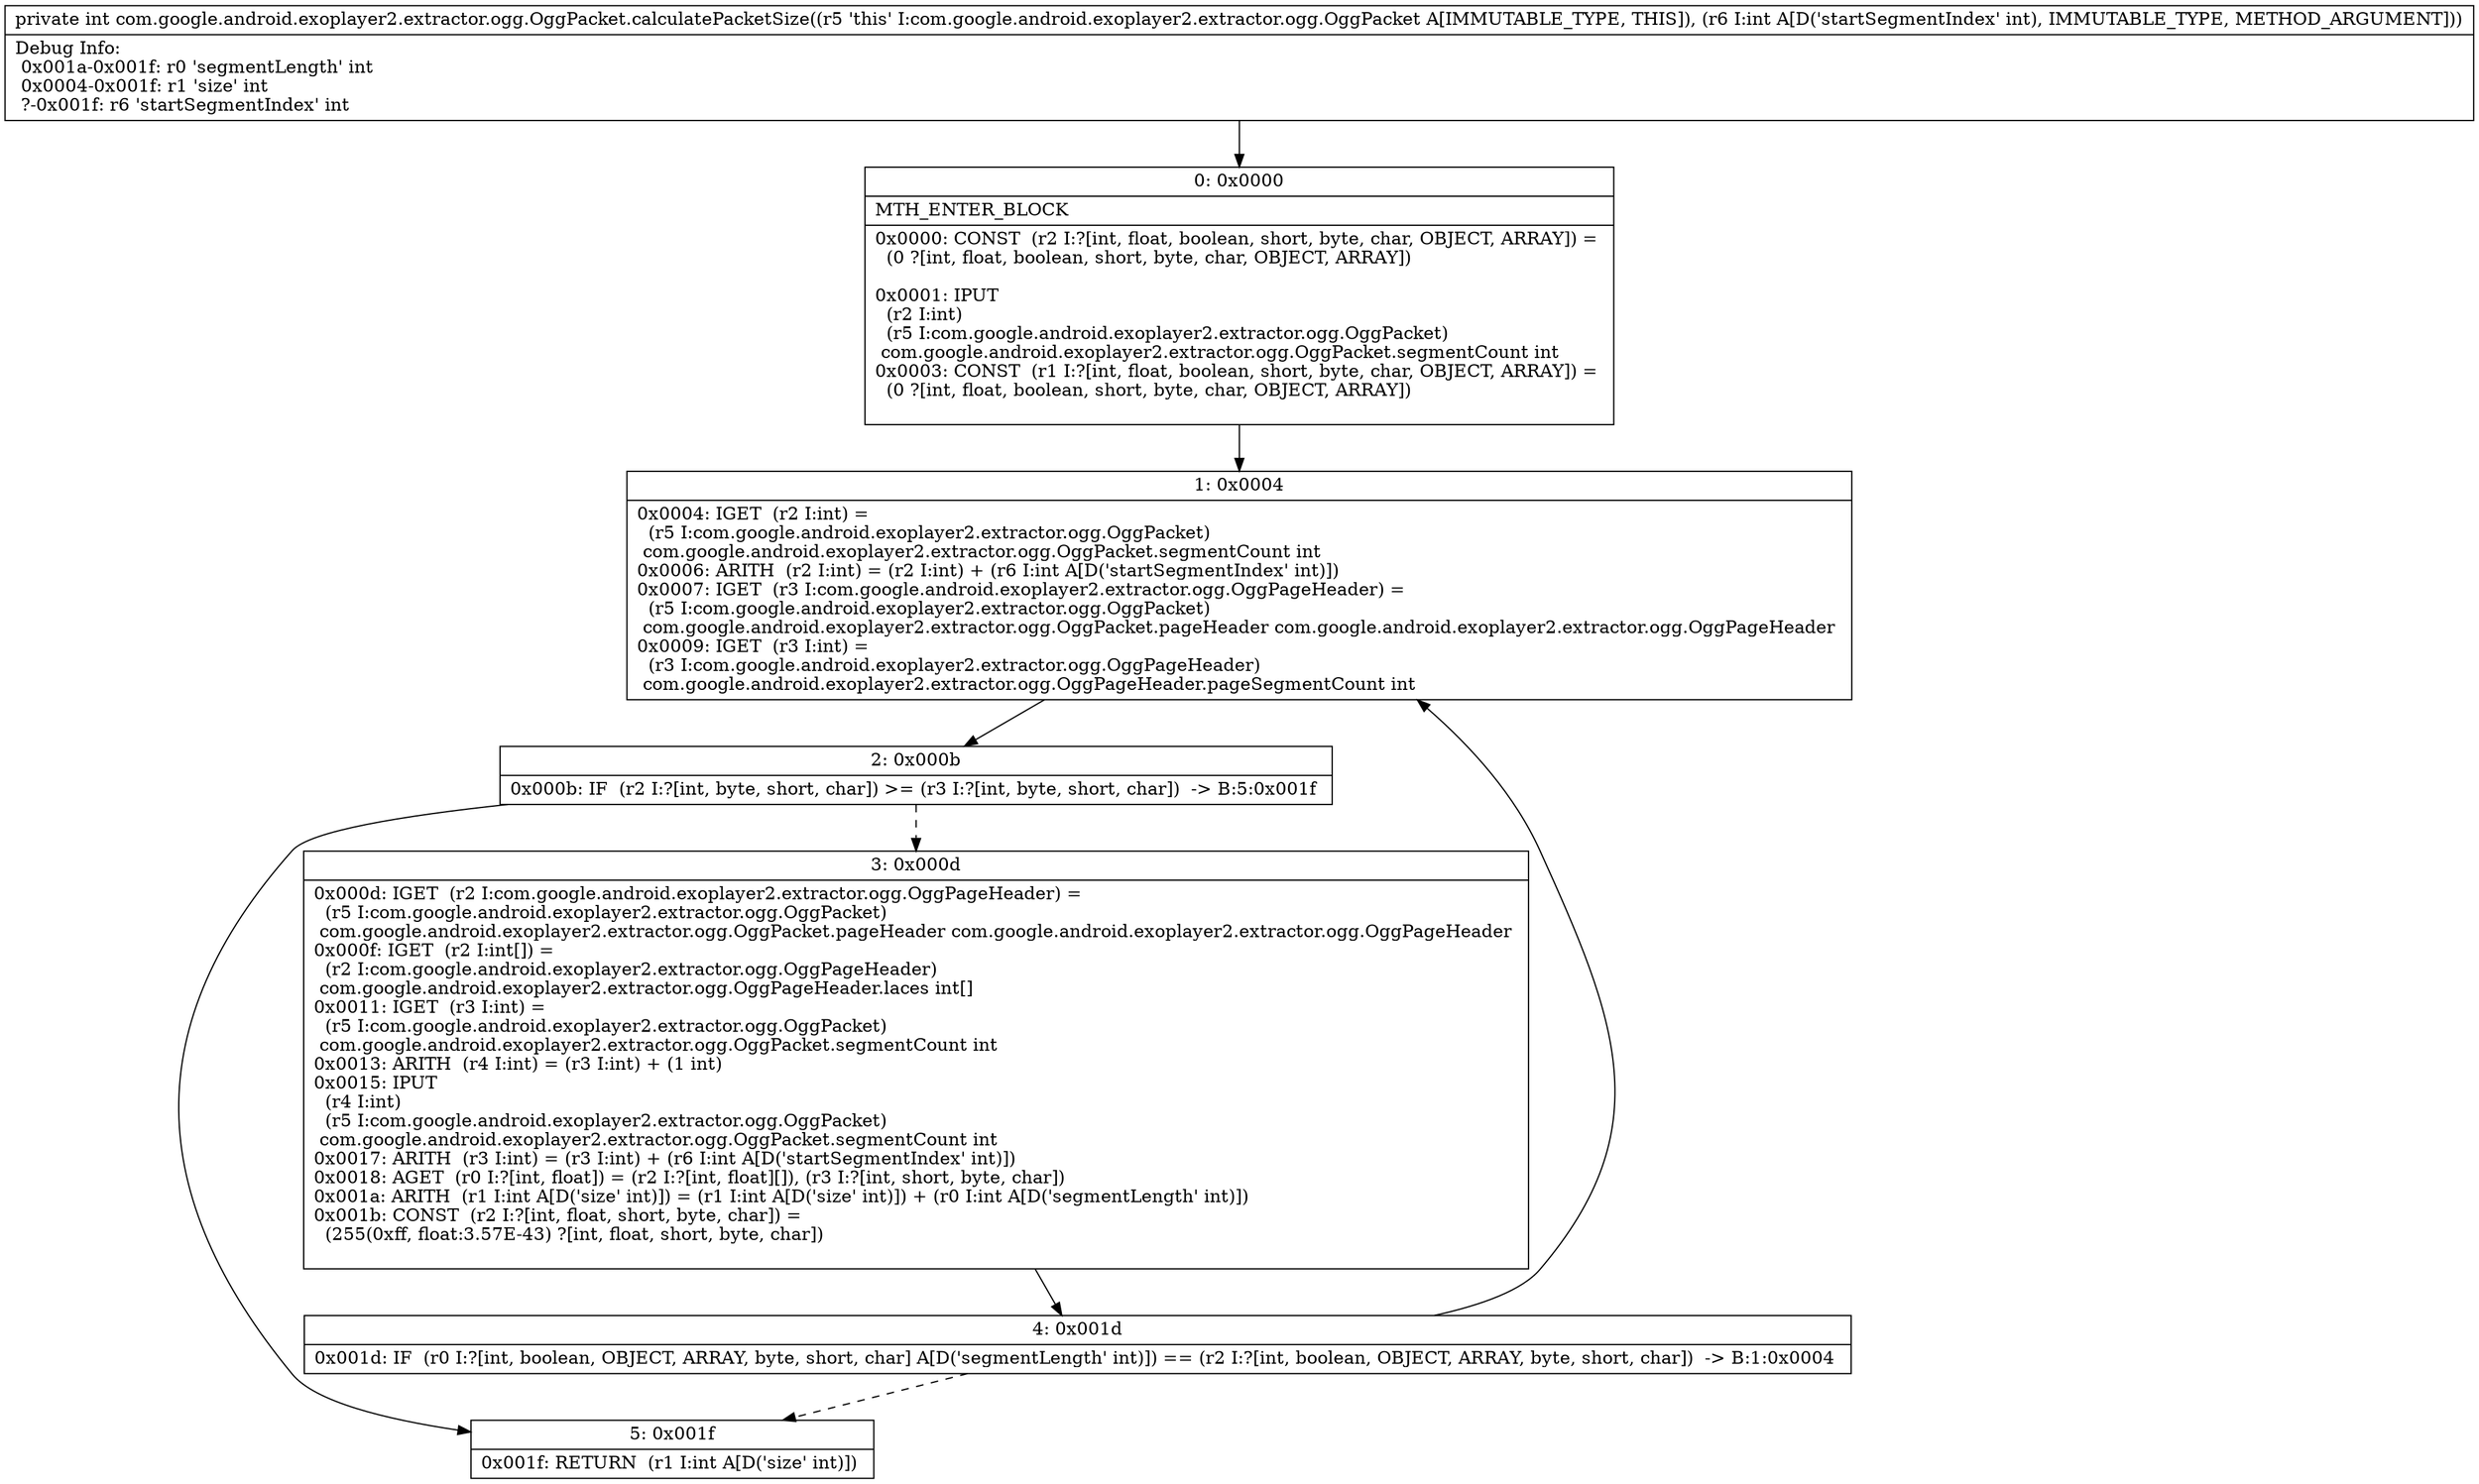 digraph "CFG forcom.google.android.exoplayer2.extractor.ogg.OggPacket.calculatePacketSize(I)I" {
Node_0 [shape=record,label="{0\:\ 0x0000|MTH_ENTER_BLOCK\l|0x0000: CONST  (r2 I:?[int, float, boolean, short, byte, char, OBJECT, ARRAY]) = \l  (0 ?[int, float, boolean, short, byte, char, OBJECT, ARRAY])\l \l0x0001: IPUT  \l  (r2 I:int)\l  (r5 I:com.google.android.exoplayer2.extractor.ogg.OggPacket)\l com.google.android.exoplayer2.extractor.ogg.OggPacket.segmentCount int \l0x0003: CONST  (r1 I:?[int, float, boolean, short, byte, char, OBJECT, ARRAY]) = \l  (0 ?[int, float, boolean, short, byte, char, OBJECT, ARRAY])\l \l}"];
Node_1 [shape=record,label="{1\:\ 0x0004|0x0004: IGET  (r2 I:int) = \l  (r5 I:com.google.android.exoplayer2.extractor.ogg.OggPacket)\l com.google.android.exoplayer2.extractor.ogg.OggPacket.segmentCount int \l0x0006: ARITH  (r2 I:int) = (r2 I:int) + (r6 I:int A[D('startSegmentIndex' int)]) \l0x0007: IGET  (r3 I:com.google.android.exoplayer2.extractor.ogg.OggPageHeader) = \l  (r5 I:com.google.android.exoplayer2.extractor.ogg.OggPacket)\l com.google.android.exoplayer2.extractor.ogg.OggPacket.pageHeader com.google.android.exoplayer2.extractor.ogg.OggPageHeader \l0x0009: IGET  (r3 I:int) = \l  (r3 I:com.google.android.exoplayer2.extractor.ogg.OggPageHeader)\l com.google.android.exoplayer2.extractor.ogg.OggPageHeader.pageSegmentCount int \l}"];
Node_2 [shape=record,label="{2\:\ 0x000b|0x000b: IF  (r2 I:?[int, byte, short, char]) \>= (r3 I:?[int, byte, short, char])  \-\> B:5:0x001f \l}"];
Node_3 [shape=record,label="{3\:\ 0x000d|0x000d: IGET  (r2 I:com.google.android.exoplayer2.extractor.ogg.OggPageHeader) = \l  (r5 I:com.google.android.exoplayer2.extractor.ogg.OggPacket)\l com.google.android.exoplayer2.extractor.ogg.OggPacket.pageHeader com.google.android.exoplayer2.extractor.ogg.OggPageHeader \l0x000f: IGET  (r2 I:int[]) = \l  (r2 I:com.google.android.exoplayer2.extractor.ogg.OggPageHeader)\l com.google.android.exoplayer2.extractor.ogg.OggPageHeader.laces int[] \l0x0011: IGET  (r3 I:int) = \l  (r5 I:com.google.android.exoplayer2.extractor.ogg.OggPacket)\l com.google.android.exoplayer2.extractor.ogg.OggPacket.segmentCount int \l0x0013: ARITH  (r4 I:int) = (r3 I:int) + (1 int) \l0x0015: IPUT  \l  (r4 I:int)\l  (r5 I:com.google.android.exoplayer2.extractor.ogg.OggPacket)\l com.google.android.exoplayer2.extractor.ogg.OggPacket.segmentCount int \l0x0017: ARITH  (r3 I:int) = (r3 I:int) + (r6 I:int A[D('startSegmentIndex' int)]) \l0x0018: AGET  (r0 I:?[int, float]) = (r2 I:?[int, float][]), (r3 I:?[int, short, byte, char]) \l0x001a: ARITH  (r1 I:int A[D('size' int)]) = (r1 I:int A[D('size' int)]) + (r0 I:int A[D('segmentLength' int)]) \l0x001b: CONST  (r2 I:?[int, float, short, byte, char]) = \l  (255(0xff, float:3.57E\-43) ?[int, float, short, byte, char])\l \l}"];
Node_4 [shape=record,label="{4\:\ 0x001d|0x001d: IF  (r0 I:?[int, boolean, OBJECT, ARRAY, byte, short, char] A[D('segmentLength' int)]) == (r2 I:?[int, boolean, OBJECT, ARRAY, byte, short, char])  \-\> B:1:0x0004 \l}"];
Node_5 [shape=record,label="{5\:\ 0x001f|0x001f: RETURN  (r1 I:int A[D('size' int)]) \l}"];
MethodNode[shape=record,label="{private int com.google.android.exoplayer2.extractor.ogg.OggPacket.calculatePacketSize((r5 'this' I:com.google.android.exoplayer2.extractor.ogg.OggPacket A[IMMUTABLE_TYPE, THIS]), (r6 I:int A[D('startSegmentIndex' int), IMMUTABLE_TYPE, METHOD_ARGUMENT]))  | Debug Info:\l  0x001a\-0x001f: r0 'segmentLength' int\l  0x0004\-0x001f: r1 'size' int\l  ?\-0x001f: r6 'startSegmentIndex' int\l}"];
MethodNode -> Node_0;
Node_0 -> Node_1;
Node_1 -> Node_2;
Node_2 -> Node_3[style=dashed];
Node_2 -> Node_5;
Node_3 -> Node_4;
Node_4 -> Node_1;
Node_4 -> Node_5[style=dashed];
}

